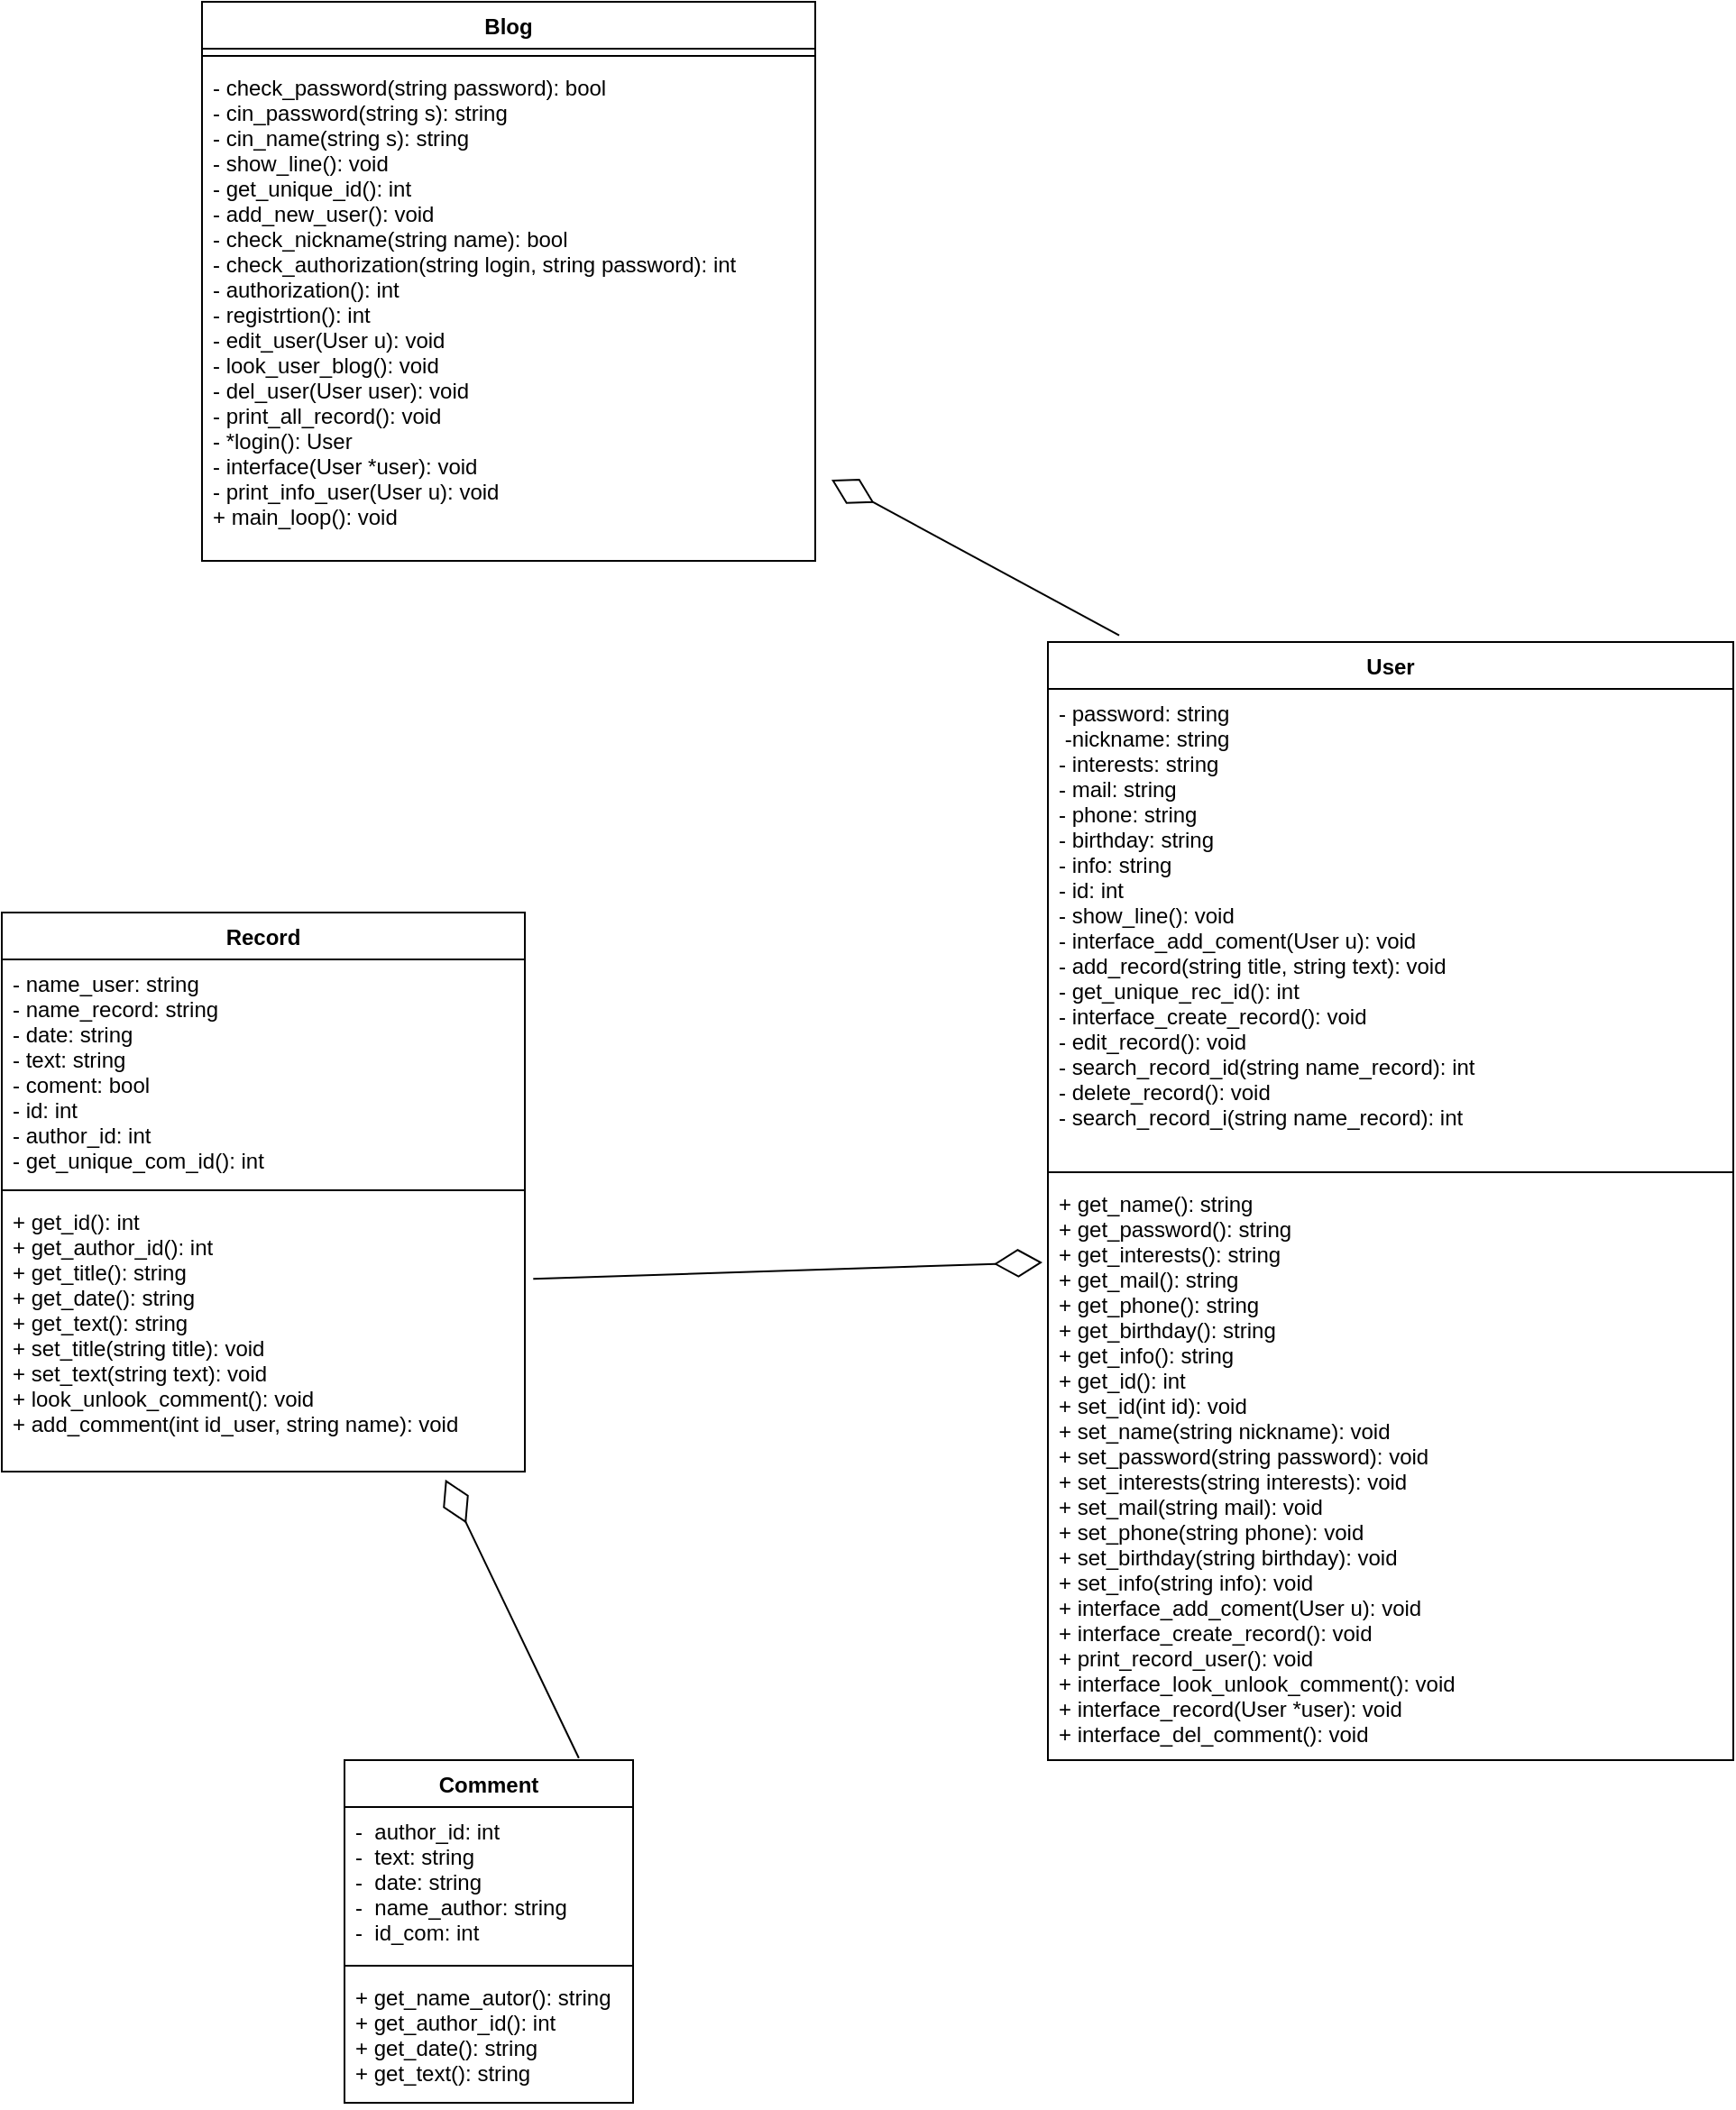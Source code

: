 <mxfile version="13.2.4"><diagram id="RzGrIfs7y9wCoUCz05xt" name="Page-1"><mxGraphModel dx="1283" dy="689" grid="1" gridSize="10" guides="1" tooltips="1" connect="1" arrows="1" fold="1" page="1" pageScale="1" pageWidth="827" pageHeight="1169" math="0" shadow="0"><root><mxCell id="0"/><mxCell id="1" parent="0"/><mxCell id="l8FLN_bNthusCtH_hlDQ-5" value="User" style="swimlane;fontStyle=1;align=center;verticalAlign=top;childLayout=stackLayout;horizontal=1;startSize=26;horizontalStack=0;resizeParent=1;resizeParentMax=0;resizeLast=0;collapsible=1;marginBottom=0;" parent="1" vertex="1"><mxGeometry x="1370" y="620" width="380" height="620" as="geometry"/></mxCell><mxCell id="l8FLN_bNthusCtH_hlDQ-6" value="- password: string&#10; -nickname: string&#10;- interests: string &#10;- mail: string&#10;- phone: string&#10;- birthday: string&#10;- info: string&#10;- id: int&#10;- show_line(): void &#10;- interface_add_coment(User u): void &#10;- add_record(string title, string text): void &#10;- get_unique_rec_id(): int&#10;- interface_create_record(): void&#10;- edit_record(): void&#10;- search_record_id(string name_record): int&#10;- delete_record(): void&#10;- search_record_i(string name_record): int" style="text;strokeColor=none;fillColor=none;align=left;verticalAlign=top;spacingLeft=4;spacingRight=4;overflow=hidden;rotatable=0;points=[[0,0.5],[1,0.5]];portConstraint=eastwest;" parent="l8FLN_bNthusCtH_hlDQ-5" vertex="1"><mxGeometry y="26" width="380" height="264" as="geometry"/></mxCell><mxCell id="l8FLN_bNthusCtH_hlDQ-7" value="" style="line;strokeWidth=1;fillColor=none;align=left;verticalAlign=middle;spacingTop=-1;spacingLeft=3;spacingRight=3;rotatable=0;labelPosition=right;points=[];portConstraint=eastwest;" parent="l8FLN_bNthusCtH_hlDQ-5" vertex="1"><mxGeometry y="290" width="380" height="8" as="geometry"/></mxCell><mxCell id="l8FLN_bNthusCtH_hlDQ-8" value="+ get_name(): string&#10;+ get_password(): string&#10;+ get_interests(): string&#10;+ get_mail(): string&#10;+ get_phone(): string&#10;+ get_birthday(): string&#10;+ get_info(): string&#10;+ get_id(): int &#10;+ set_id(int id): void &#10;+ set_name(string nickname): void &#10;+ set_password(string password): void &#10;+ set_interests(string interests): void &#10;+ set_mail(string mail): void &#10;+ set_phone(string phone): void &#10;+ set_birthday(string birthday): void &#10;+ set_info(string info): void &#10;+ interface_add_coment(User u): void &#10;+ interface_create_record(): void &#10;+ print_record_user(): void  &#10;+ interface_look_unlook_comment(): void  &#10;+ interface_record(User *user): void  &#10;+ interface_del_comment(): void &#10;" style="text;strokeColor=none;fillColor=none;align=left;verticalAlign=top;spacingLeft=4;spacingRight=4;overflow=hidden;rotatable=0;points=[[0,0.5],[1,0.5]];portConstraint=eastwest;" parent="l8FLN_bNthusCtH_hlDQ-5" vertex="1"><mxGeometry y="298" width="380" height="322" as="geometry"/></mxCell><mxCell id="l8FLN_bNthusCtH_hlDQ-9" value="Record" style="swimlane;fontStyle=1;align=center;verticalAlign=top;childLayout=stackLayout;horizontal=1;startSize=26;horizontalStack=0;resizeParent=1;resizeParentMax=0;resizeLast=0;collapsible=1;marginBottom=0;" parent="1" vertex="1"><mxGeometry x="790" y="770" width="290" height="310" as="geometry"/></mxCell><mxCell id="l8FLN_bNthusCtH_hlDQ-10" value="- name_user: string&#10;- name_record: string&#10;- date: string&#10;- text: string&#10;- coment: bool&#10;- id: int &#10;- author_id: int&#10;- get_unique_com_id(): int" style="text;strokeColor=none;fillColor=none;align=left;verticalAlign=top;spacingLeft=4;spacingRight=4;overflow=hidden;rotatable=0;points=[[0,0.5],[1,0.5]];portConstraint=eastwest;" parent="l8FLN_bNthusCtH_hlDQ-9" vertex="1"><mxGeometry y="26" width="290" height="124" as="geometry"/></mxCell><mxCell id="l8FLN_bNthusCtH_hlDQ-11" value="" style="line;strokeWidth=1;fillColor=none;align=left;verticalAlign=middle;spacingTop=-1;spacingLeft=3;spacingRight=3;rotatable=0;labelPosition=right;points=[];portConstraint=eastwest;" parent="l8FLN_bNthusCtH_hlDQ-9" vertex="1"><mxGeometry y="150" width="290" height="8" as="geometry"/></mxCell><mxCell id="l8FLN_bNthusCtH_hlDQ-12" value="+ get_id(): int &#10;+ get_author_id(): int &#10;+ get_title(): string &#10;+ get_date(): string &#10;+ get_text(): string  &#10;+ set_title(string title): void &#10;+ set_text(string text): void &#10;+ look_unlook_comment(): void &#10;+ add_comment(int id_user, string name): void &#10;&#10;" style="text;strokeColor=none;fillColor=none;align=left;verticalAlign=top;spacingLeft=4;spacingRight=4;overflow=hidden;rotatable=0;points=[[0,0.5],[1,0.5]];portConstraint=eastwest;" parent="l8FLN_bNthusCtH_hlDQ-9" vertex="1"><mxGeometry y="158" width="290" height="152" as="geometry"/></mxCell><mxCell id="l8FLN_bNthusCtH_hlDQ-1" value="Blog" style="swimlane;fontStyle=1;align=center;verticalAlign=top;childLayout=stackLayout;horizontal=1;startSize=26;horizontalStack=0;resizeParent=1;resizeParentMax=0;resizeLast=0;collapsible=1;marginBottom=0;" parent="1" vertex="1"><mxGeometry x="901" y="265" width="340" height="310" as="geometry"/></mxCell><mxCell id="l8FLN_bNthusCtH_hlDQ-3" value="" style="line;strokeWidth=1;fillColor=none;align=left;verticalAlign=middle;spacingTop=-1;spacingLeft=3;spacingRight=3;rotatable=0;labelPosition=right;points=[];portConstraint=eastwest;" parent="l8FLN_bNthusCtH_hlDQ-1" vertex="1"><mxGeometry y="26" width="340" height="8" as="geometry"/></mxCell><mxCell id="l8FLN_bNthusCtH_hlDQ-4" value="- check_password(string password): bool &#10;- cin_password(string s): string &#10;- cin_name(string s): string &#10;- show_line(): void &#10;- get_unique_id(): int &#10;- add_new_user(): void&#10;- check_nickname(string name): bool &#10;- check_authorization(string login, string password): int  &#10;- authorization(): int  &#10;- registrtion(): int  &#10;- edit_user(User u): void&#10;- look_user_blog(): void&#10;- del_user(User user): void&#10;- print_all_record(): void&#10;- *login(): User &#10;- interface(User *user): void&#10;- print_info_user(User u): void&#10;+ main_loop(): void " style="text;strokeColor=none;fillColor=none;align=left;verticalAlign=top;spacingLeft=4;spacingRight=4;overflow=hidden;rotatable=0;points=[[0,0.5],[1,0.5]];portConstraint=eastwest;" parent="l8FLN_bNthusCtH_hlDQ-1" vertex="1"><mxGeometry y="34" width="340" height="276" as="geometry"/></mxCell><mxCell id="l8FLN_bNthusCtH_hlDQ-40" value="" style="endArrow=diamondThin;endFill=0;endSize=24;html=1;exitX=0.104;exitY=-0.006;exitDx=0;exitDy=0;exitPerimeter=0;" parent="1" source="l8FLN_bNthusCtH_hlDQ-5" edge="1"><mxGeometry width="160" relative="1" as="geometry"><mxPoint x="1440" y="420" as="sourcePoint"/><mxPoint x="1250" y="530" as="targetPoint"/></mxGeometry></mxCell><mxCell id="l8FLN_bNthusCtH_hlDQ-41" value="" style="endArrow=diamondThin;endFill=0;endSize=24;html=1;exitX=0.812;exitY=-0.006;exitDx=0;exitDy=0;exitPerimeter=0;entryX=0.848;entryY=1.029;entryDx=0;entryDy=0;entryPerimeter=0;" parent="1" source="l8FLN_bNthusCtH_hlDQ-35" edge="1" target="l8FLN_bNthusCtH_hlDQ-12"><mxGeometry width="160" relative="1" as="geometry"><mxPoint x="1159.52" y="1210" as="sourcePoint"/><mxPoint x="1000" y="1123.54" as="targetPoint"/></mxGeometry></mxCell><mxCell id="l8FLN_bNthusCtH_hlDQ-42" value="" style="endArrow=diamondThin;endFill=0;endSize=24;html=1;exitX=1.016;exitY=0.297;exitDx=0;exitDy=0;exitPerimeter=0;entryX=-0.008;entryY=0.143;entryDx=0;entryDy=0;entryPerimeter=0;" parent="1" source="l8FLN_bNthusCtH_hlDQ-12" target="l8FLN_bNthusCtH_hlDQ-8" edge="1"><mxGeometry width="160" relative="1" as="geometry"><mxPoint x="1429.52" y="636.46" as="sourcePoint"/><mxPoint x="1270" y="550" as="targetPoint"/></mxGeometry></mxCell><mxCell id="l8FLN_bNthusCtH_hlDQ-35" value="Comment" style="swimlane;fontStyle=1;align=center;verticalAlign=top;childLayout=stackLayout;horizontal=1;startSize=26;horizontalStack=0;resizeParent=1;resizeParentMax=0;resizeLast=0;collapsible=1;marginBottom=0;" parent="1" vertex="1"><mxGeometry x="980" y="1240" width="160" height="190" as="geometry"/></mxCell><mxCell id="l8FLN_bNthusCtH_hlDQ-36" value="-  author_id: int&#10;-  text: string&#10;-  date: string &#10;-  name_author: string&#10;-  id_com: int " style="text;strokeColor=none;fillColor=none;align=left;verticalAlign=top;spacingLeft=4;spacingRight=4;overflow=hidden;rotatable=0;points=[[0,0.5],[1,0.5]];portConstraint=eastwest;" parent="l8FLN_bNthusCtH_hlDQ-35" vertex="1"><mxGeometry y="26" width="160" height="84" as="geometry"/></mxCell><mxCell id="l8FLN_bNthusCtH_hlDQ-37" value="" style="line;strokeWidth=1;fillColor=none;align=left;verticalAlign=middle;spacingTop=-1;spacingLeft=3;spacingRight=3;rotatable=0;labelPosition=right;points=[];portConstraint=eastwest;" parent="l8FLN_bNthusCtH_hlDQ-35" vertex="1"><mxGeometry y="110" width="160" height="8" as="geometry"/></mxCell><mxCell id="l8FLN_bNthusCtH_hlDQ-38" value="+ get_name_autor(): string&#10;+ get_author_id(): int &#10;+ get_date(): string&#10;+ get_text(): string&#10;" style="text;strokeColor=none;fillColor=none;align=left;verticalAlign=top;spacingLeft=4;spacingRight=4;overflow=hidden;rotatable=0;points=[[0,0.5],[1,0.5]];portConstraint=eastwest;" parent="l8FLN_bNthusCtH_hlDQ-35" vertex="1"><mxGeometry y="118" width="160" height="72" as="geometry"/></mxCell></root></mxGraphModel></diagram></mxfile>